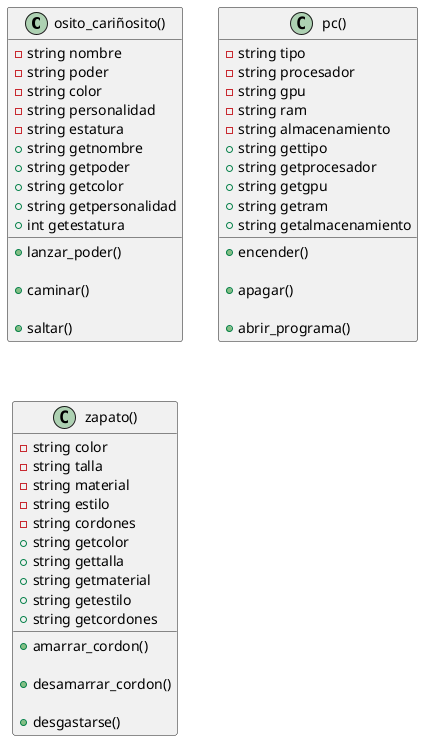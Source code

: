 @startuml first

class osito_cariñosito(){
    - string nombre
    - string poder
    - string color
    - string personalidad
    - string estatura
    + string getnombre
    + string getpoder
    + string getcolor
    + string getpersonalidad
    + int getestatura

    +lanzar_poder()

    +caminar()

    +saltar()
}

class pc(){
    - string tipo
    - string procesador
    - string gpu
    - string ram
    - string almacenamiento
    + string gettipo
    + string getprocesador
    + string getgpu
    + string getram
    + string getalmacenamiento

    +encender()

    +apagar()

    +abrir_programa()
}

class zapato(){
    - string color
    - string talla
    - string material
    - string estilo
    - string cordones
    + string getcolor
    + string gettalla
    + string getmaterial
    + string getestilo
    + string getcordones

    +amarrar_cordon()

    +desamarrar_cordon()

    +desgastarse()
}